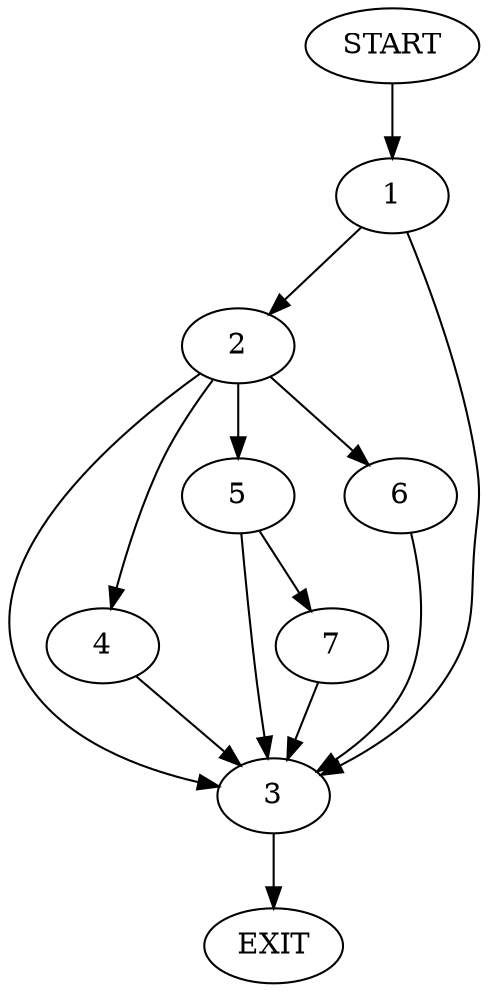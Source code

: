 digraph {
0 [label="START"]
8 [label="EXIT"]
0 -> 1
1 -> 2
1 -> 3
3 -> 8
2 -> 4
2 -> 5
2 -> 6
2 -> 3
6 -> 3
5 -> 7
5 -> 3
4 -> 3
7 -> 3
}
